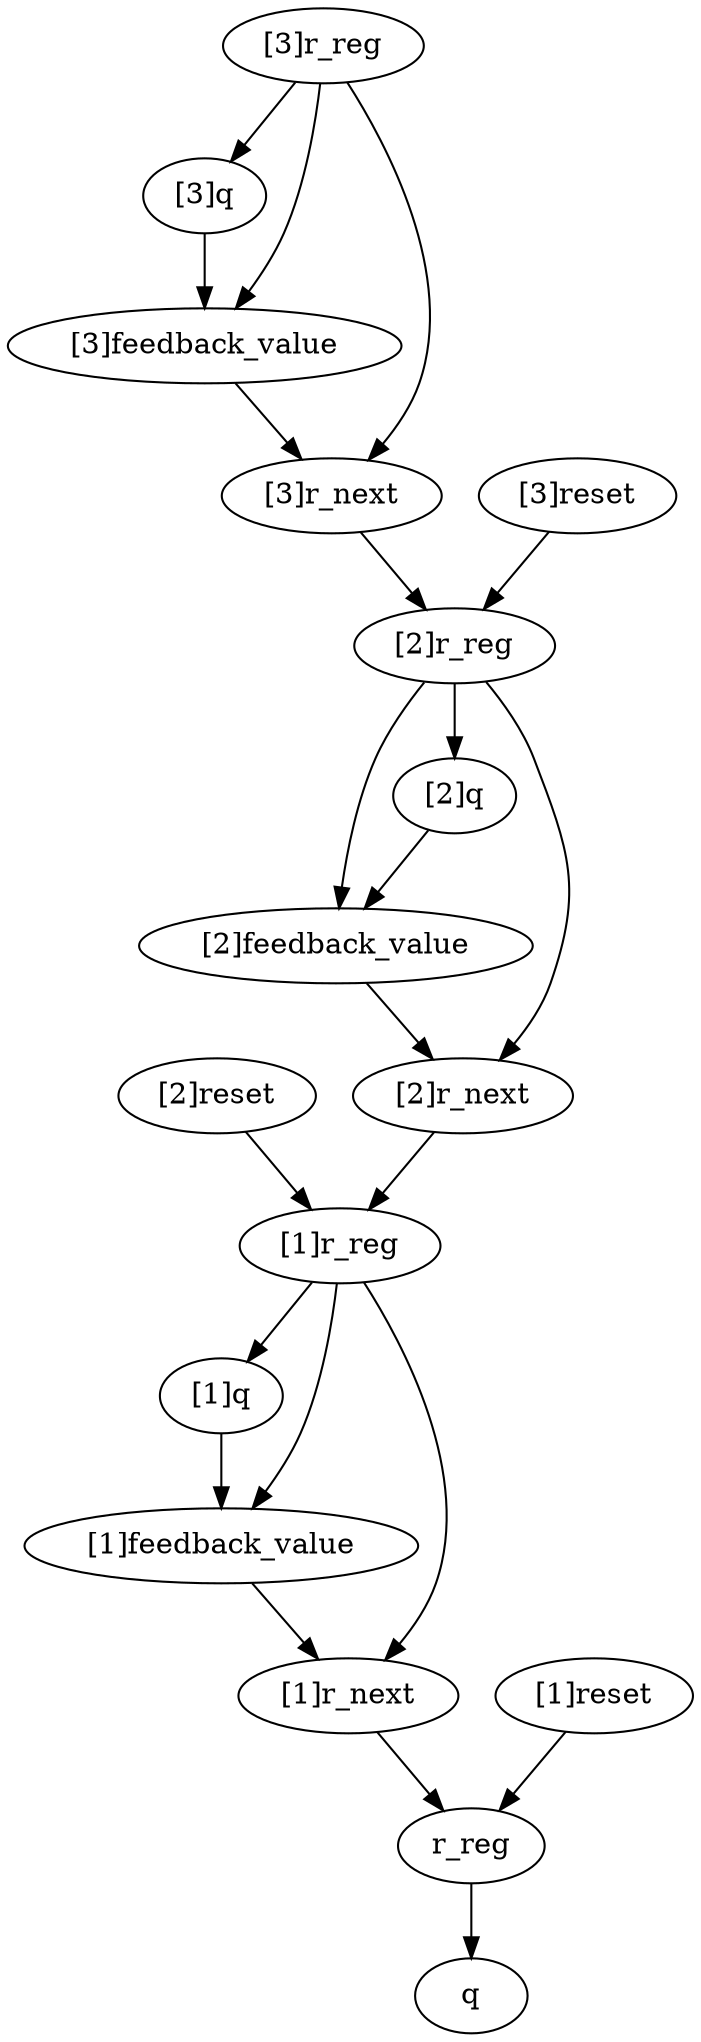 strict digraph "" {
	"[2]reset"	[complexity=14,
		importance=2.74877989969,
		rank=0.196341421407];
	"[1]r_reg"	[complexity=13,
		importance=1.32438994985,
		rank=0.101876149988];
	"[2]reset" -> "[1]r_reg";
	"[1]q"	[complexity=11,
		importance=1.04634164148,
		rank=0.0951219674075];
	"[1]feedback_value"	[complexity=7,
		importance=0.9,
		rank=0.128571428571];
	"[1]q" -> "[1]feedback_value";
	"[1]r_next"	[complexity=4,
		importance=0.680487839185,
		rank=0.170121959796];
	"[1]feedback_value" -> "[1]r_next";
	"[3]q"	[complexity=33,
		importance=2.84634164148,
		rank=0.0862527770146];
	"[3]feedback_value"	[complexity=29,
		importance=2.7,
		rank=0.0931034482759];
	"[3]q" -> "[3]feedback_value";
	"[1]r_reg" -> "[1]q";
	"[1]r_reg" -> "[1]feedback_value";
	"[1]r_reg" -> "[1]r_next";
	"[3]r_next"	[complexity=26,
		importance=2.48048783918,
		rank=0.0954033784302];
	"[3]feedback_value" -> "[3]r_next";
	"[2]r_reg"	[complexity=24,
		importance=2.22438994985,
		rank=0.0926829145769];
	"[2]feedback_value"	[complexity=18,
		importance=1.8,
		rank=0.1];
	"[2]r_reg" -> "[2]feedback_value";
	"[2]r_next"	[complexity=15,
		importance=1.58048783918,
		rank=0.105365855946];
	"[2]r_reg" -> "[2]r_next";
	"[2]q"	[complexity=22,
		importance=1.94634164148,
		rank=0.0884700746128];
	"[2]r_reg" -> "[2]q";
	"[3]r_next" -> "[2]r_reg";
	"[2]feedback_value" -> "[2]r_next";
	"[3]r_reg"	[complexity=35,
		importance=3.12438994985,
		rank=0.0892682842813];
	"[3]r_reg" -> "[3]q";
	"[3]r_reg" -> "[3]feedback_value";
	"[3]r_reg" -> "[3]r_next";
	q	[complexity=0,
		importance=0.146341641482,
		rank=0.0];
	r_reg	[complexity=2,
		importance=0.424389949846,
		rank=0.212194974923];
	"[1]r_next" -> r_reg;
	"[2]r_next" -> "[1]r_reg";
	"[2]q" -> "[2]feedback_value";
	r_reg -> q;
	"[1]reset"	[complexity=3,
		importance=0.948779899691,
		rank=0.316259966564];
	"[1]reset" -> r_reg;
	"[3]reset"	[complexity=25,
		importance=4.54877989969,
		rank=0.181951195988];
	"[3]reset" -> "[2]r_reg";
}
